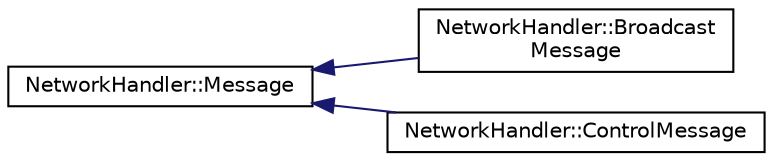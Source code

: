 digraph "Graphical Class Hierarchy"
{
  edge [fontname="Helvetica",fontsize="10",labelfontname="Helvetica",labelfontsize="10"];
  node [fontname="Helvetica",fontsize="10",shape=record];
  rankdir="LR";
  Node0 [label="NetworkHandler::Message",height=0.2,width=0.4,color="black", fillcolor="white", style="filled",URL="$structNetworkHandler_1_1Message.html",tooltip="Base message struct. "];
  Node0 -> Node1 [dir="back",color="midnightblue",fontsize="10",style="solid",fontname="Helvetica"];
  Node1 [label="NetworkHandler::Broadcast\lMessage",height=0.2,width=0.4,color="black", fillcolor="white", style="filled",URL="$structNetworkHandler_1_1BroadcastMessage.html",tooltip="Broadcast message. Type 0. "];
  Node0 -> Node2 [dir="back",color="midnightblue",fontsize="10",style="solid",fontname="Helvetica"];
  Node2 [label="NetworkHandler::ControlMessage",height=0.2,width=0.4,color="black", fillcolor="white", style="filled",URL="$structNetworkHandler_1_1ControlMessage.html",tooltip="Control message. Types 1 and 2. "];
}
